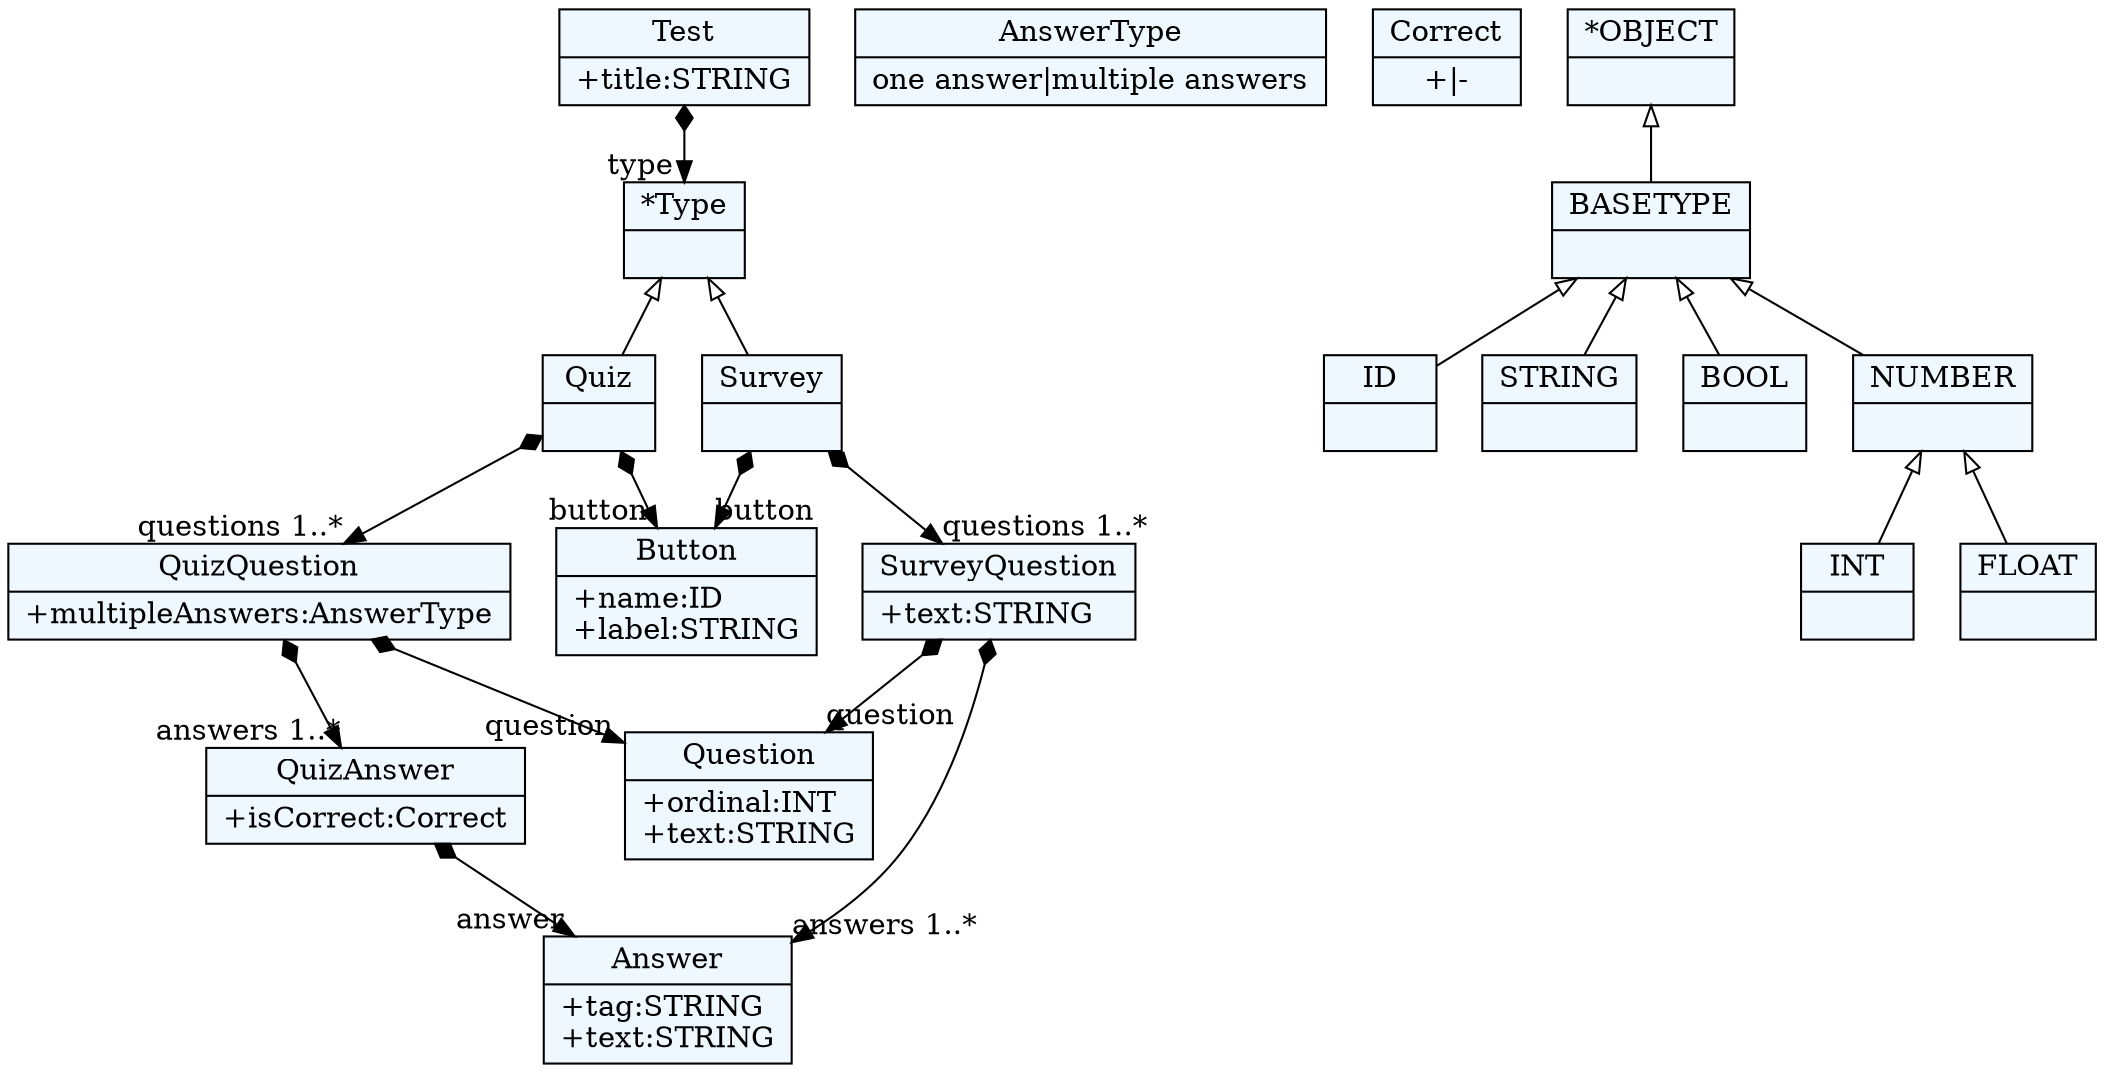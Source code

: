 
    digraph xtext {
    fontname = "Bitstream Vera Sans"
    fontsize = 8
    node[
        shape=record,
        style=filled,
        fillcolor=aliceblue
    ]
    nodesep = 0.3
    edge[dir=black,arrowtail=empty]


2153156395592 -> 2153156398424[arrowtail=diamond, dir=both, headlabel="type "]
2153156395592[ label="{Test|+title:STRING\l}"]

2153156398424[ label="{*Type|}"]
2153156398424 -> 2153156414472 [dir=back]
2153156398424 -> 2153156416360 [dir=back]

2153156414472 -> 2153156427688[arrowtail=diamond, dir=both, headlabel="questions 1..*"]
2153156414472 -> 2153156437128[arrowtail=diamond, dir=both, headlabel="button "]
2153156414472[ label="{Quiz|}"]

2153156416360 -> 2153156422968[arrowtail=diamond, dir=both, headlabel="questions 1..*"]
2153156416360 -> 2153156437128[arrowtail=diamond, dir=both, headlabel="button "]
2153156416360[ label="{Survey|}"]

2153156427688 -> 2153156426744[arrowtail=diamond, dir=both, headlabel="question "]
2153156427688 -> 2153156448456[arrowtail=diamond, dir=both, headlabel="answers 1..*"]
2153156427688[ label="{QuizQuestion|+multipleAnswers:AnswerType\l}"]

2153156421080[ label="{AnswerType|one answer\|multiple answers}"]

2153156422968 -> 2153156426744[arrowtail=diamond, dir=both, headlabel="question "]
2153156422968 -> 2153156444680[arrowtail=diamond, dir=both, headlabel="answers 1..*"]
2153156422968[ label="{SurveyQuestion|+text:STRING\l}"]

2153156426744[ label="{Question|+ordinal:INT\l+text:STRING\l}"]

2153156448456 -> 2153156444680[arrowtail=diamond, dir=both, headlabel="answer "]
2153156448456[ label="{QuizAnswer|+isCorrect:Correct\l}"]

2153156436184[ label="{Correct|+\|-}"]

2153156444680[ label="{Answer|+tag:STRING\l+text:STRING\l}"]

2153156437128[ label="{Button|+name:ID\l+label:STRING\l}"]

2153156376712[ label="{ID|}"]

2153156396536[ label="{STRING|}"]

2153156405032[ label="{BOOL|}"]

2153156406920[ label="{INT|}"]

2153156409752[ label="{FLOAT|}"]

2153156411640[ label="{NUMBER|}"]
2153156411640 -> 2153156409752 [dir=back]
2153156411640 -> 2153156406920 [dir=back]

2153156419192[ label="{BASETYPE|}"]
2153156419192 -> 2153156411640 [dir=back]
2153156419192 -> 2153156405032 [dir=back]
2153156419192 -> 2153156376712 [dir=back]
2153156419192 -> 2153156396536 [dir=back]

2153156432408[ label="{*OBJECT|}"]
2153156432408 -> 2153156419192 [dir=back]


}
